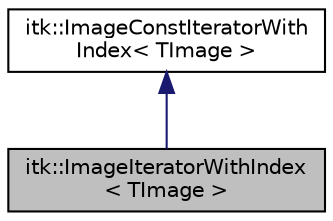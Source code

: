 digraph "itk::ImageIteratorWithIndex&lt; TImage &gt;"
{
 // LATEX_PDF_SIZE
  edge [fontname="Helvetica",fontsize="10",labelfontname="Helvetica",labelfontsize="10"];
  node [fontname="Helvetica",fontsize="10",shape=record];
  Node1 [label="itk::ImageIteratorWithIndex\l\< TImage \>",height=0.2,width=0.4,color="black", fillcolor="grey75", style="filled", fontcolor="black",tooltip="A base class for multi-dimensional iterators templated over image type that are designed to efficient..."];
  Node2 -> Node1 [dir="back",color="midnightblue",fontsize="10",style="solid",fontname="Helvetica"];
  Node2 [label="itk::ImageConstIteratorWith\lIndex\< TImage \>",height=0.2,width=0.4,color="black", fillcolor="white", style="filled",URL="$classitk_1_1ImageConstIteratorWithIndex.html",tooltip="A base class for multi-dimensional iterators templated over image type that are designed to efficient..."];
}
